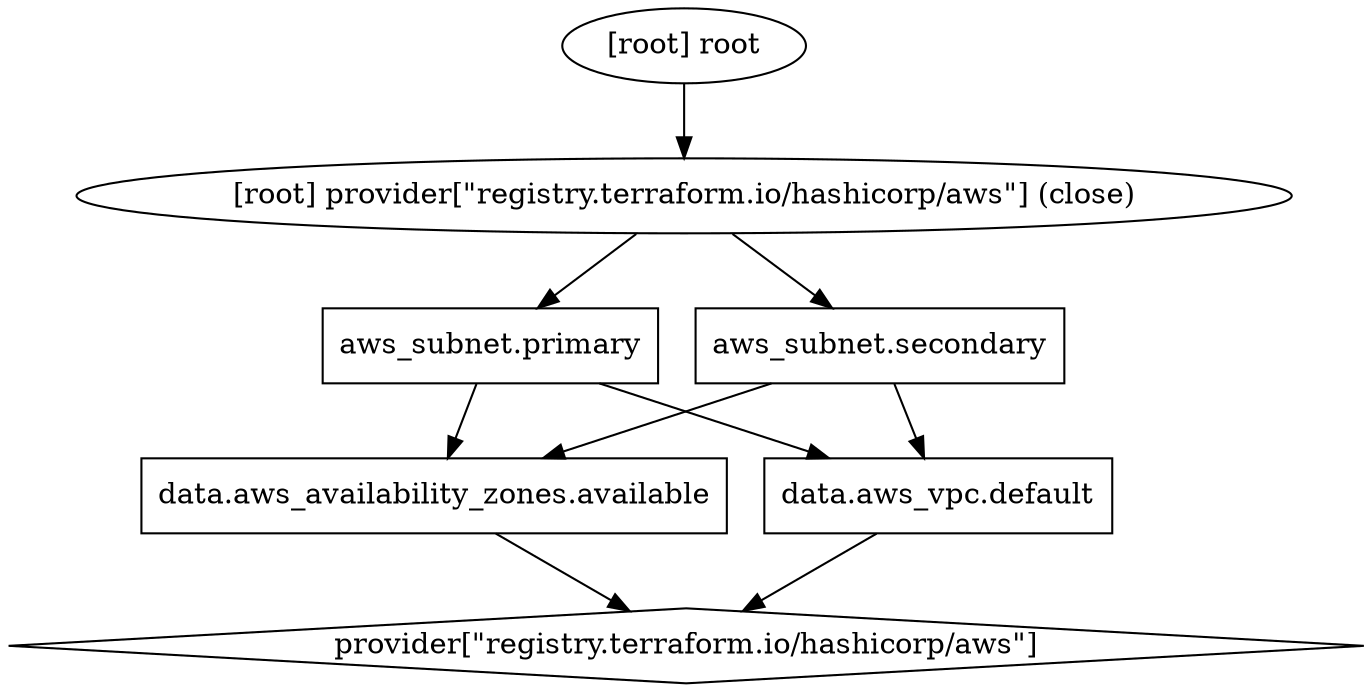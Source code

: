 digraph {
	compound = "true"
	newrank = "true"
	subgraph "root" {
		"[root] aws_subnet.primary (expand)" [label = "aws_subnet.primary", shape = "box"]
		"[root] aws_subnet.secondary (expand)" [label = "aws_subnet.secondary", shape = "box"]
		"[root] data.aws_availability_zones.available (expand)" [label = "data.aws_availability_zones.available", shape = "box"]
		"[root] data.aws_vpc.default (expand)" [label = "data.aws_vpc.default", shape = "box"]
		"[root] provider[\"registry.terraform.io/hashicorp/aws\"]" [label = "provider[\"registry.terraform.io/hashicorp/aws\"]", shape = "diamond"]
		"[root] aws_subnet.primary (expand)" -> "[root] data.aws_availability_zones.available (expand)"
		"[root] aws_subnet.primary (expand)" -> "[root] data.aws_vpc.default (expand)"
		"[root] aws_subnet.secondary (expand)" -> "[root] data.aws_availability_zones.available (expand)"
		"[root] aws_subnet.secondary (expand)" -> "[root] data.aws_vpc.default (expand)"
		"[root] data.aws_availability_zones.available (expand)" -> "[root] provider[\"registry.terraform.io/hashicorp/aws\"]"
		"[root] data.aws_vpc.default (expand)" -> "[root] provider[\"registry.terraform.io/hashicorp/aws\"]"
		"[root] provider[\"registry.terraform.io/hashicorp/aws\"] (close)" -> "[root] aws_subnet.primary (expand)"
		"[root] provider[\"registry.terraform.io/hashicorp/aws\"] (close)" -> "[root] aws_subnet.secondary (expand)"
		"[root] root" -> "[root] provider[\"registry.terraform.io/hashicorp/aws\"] (close)"
	}
}

